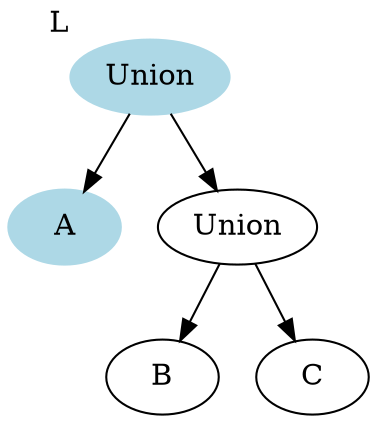 digraph G {
    margin=0;
  uniont [label="Union", xlabel="L",color=lightblue,style=filled]
  unionr [label="Union"]
  A [label="A",color=lightblue,style=filled]
  B [label="B"]
  C [label="C"] 
  uniont -> A
  uniont -> unionr
  unionr -> B
  unionr -> C
  A -> unionr[style=invis];
  {rank=same; unionr A}
}
